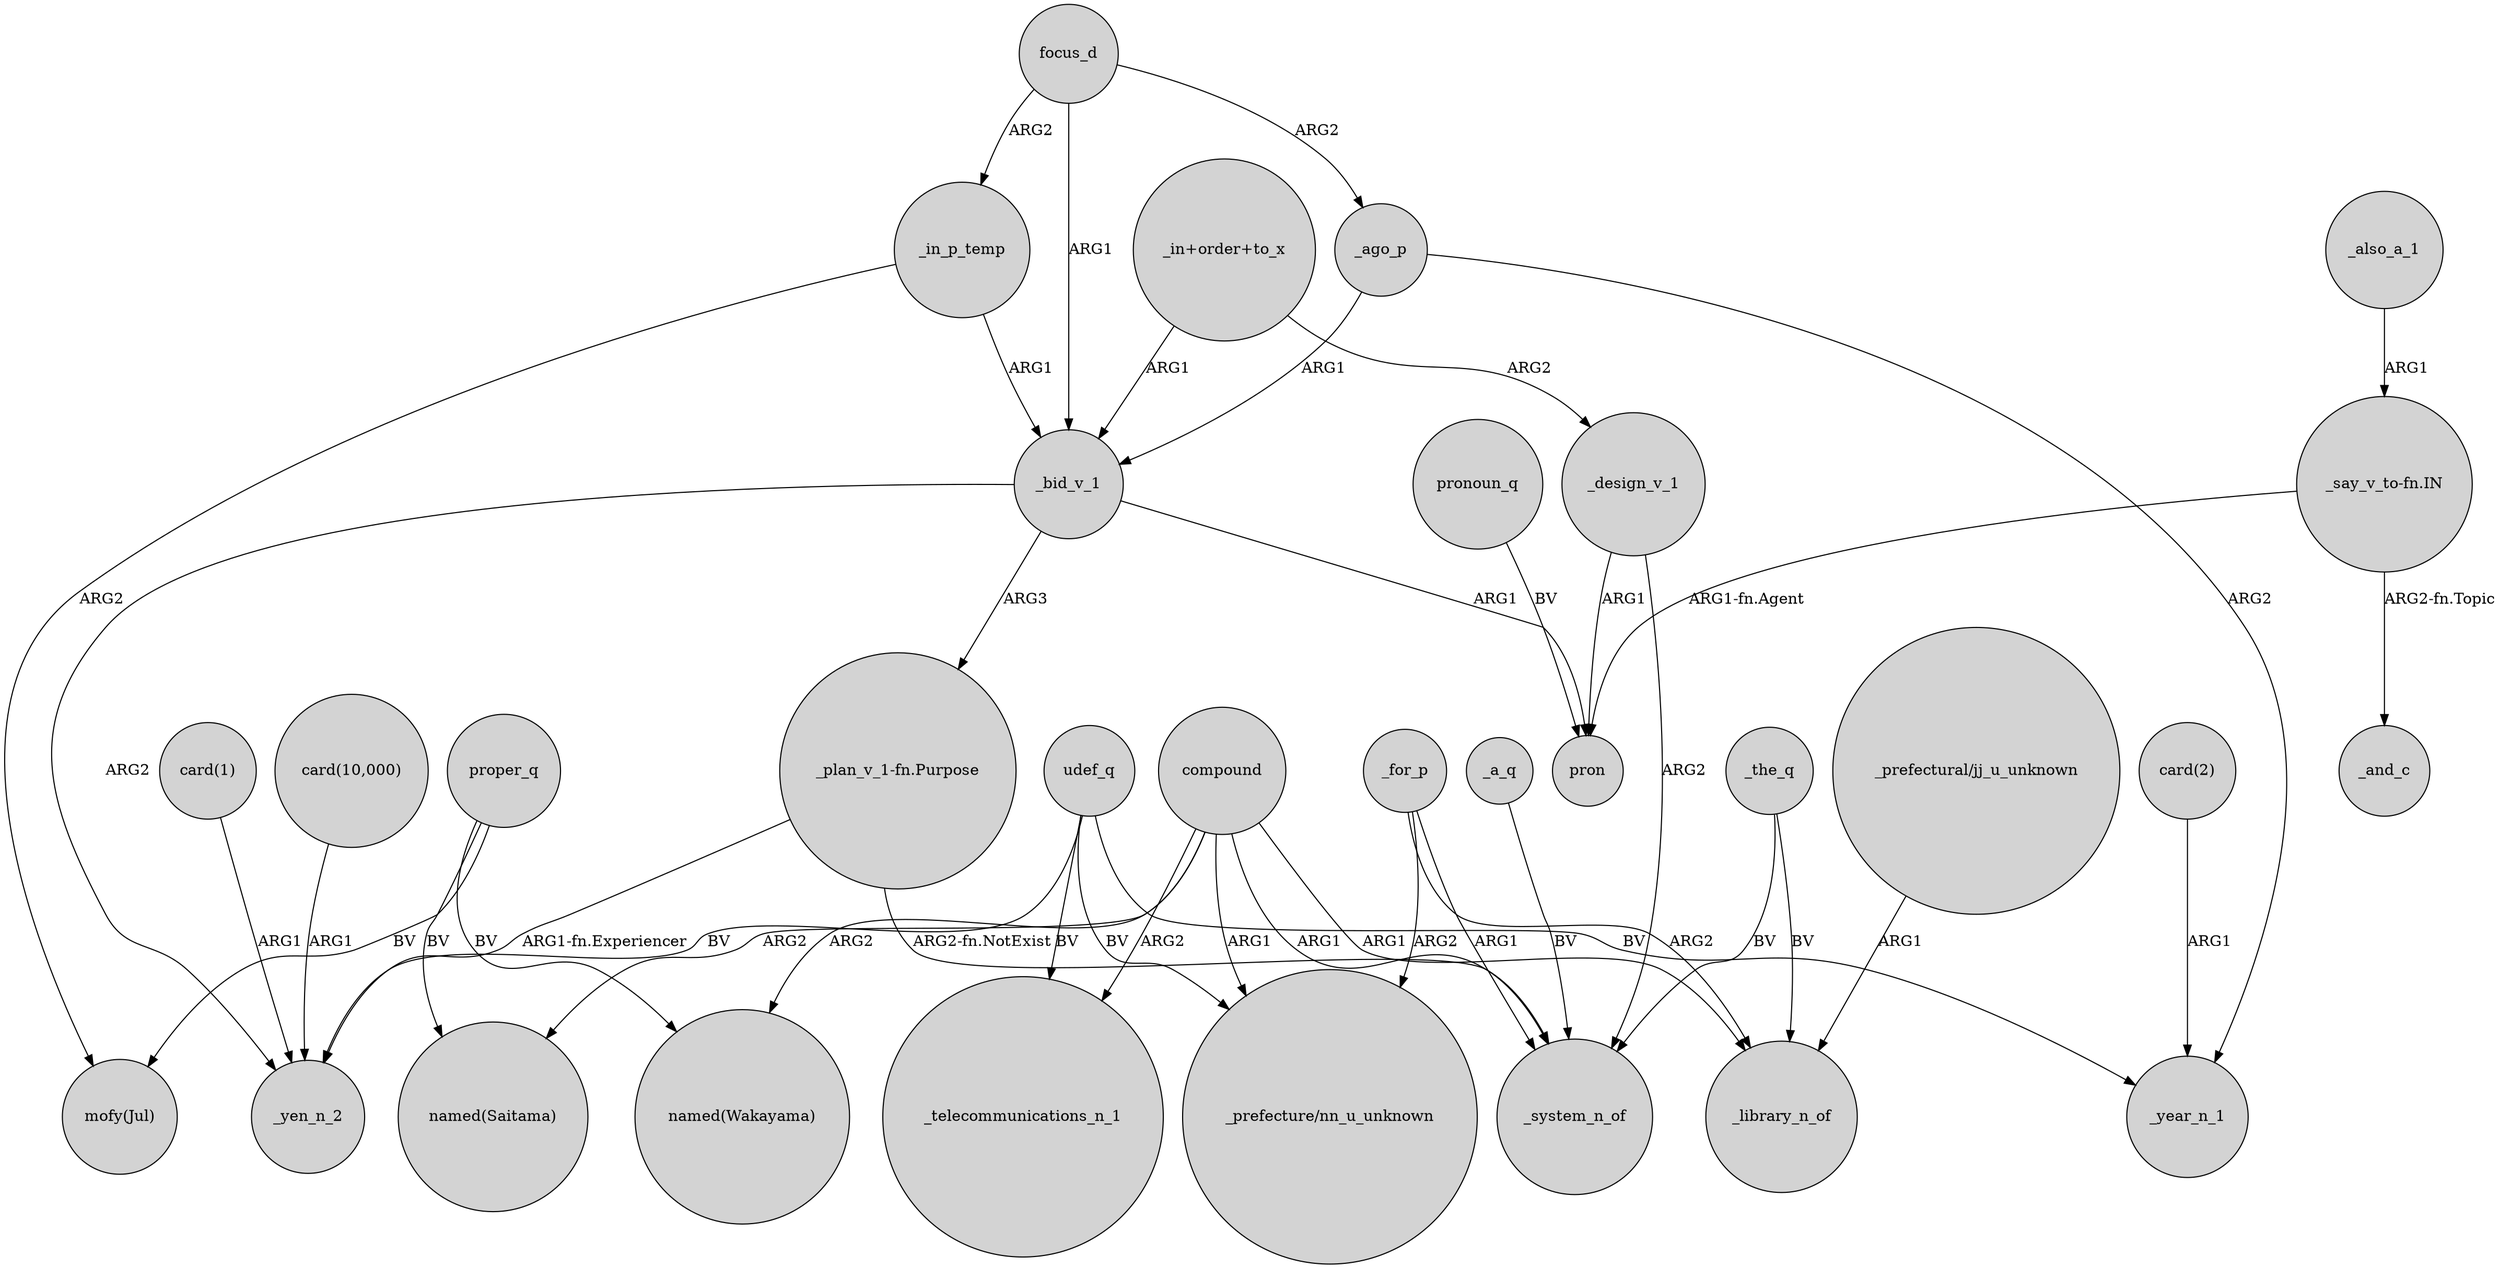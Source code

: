digraph {
	node [shape=circle style=filled]
	_in_p_temp -> _bid_v_1 [label=ARG1]
	_bid_v_1 -> "_plan_v_1-fn.Purpose" [label=ARG3]
	"_in+order+to_x" -> _bid_v_1 [label=ARG1]
	focus_d -> _in_p_temp [label=ARG2]
	_also_a_1 -> "_say_v_to-fn.IN" [label=ARG1]
	proper_q -> "mofy(Jul)" [label=BV]
	udef_q -> _yen_n_2 [label=BV]
	proper_q -> "named(Wakayama)" [label=BV]
	_design_v_1 -> pron [label=ARG1]
	_ago_p -> _bid_v_1 [label=ARG1]
	compound -> _system_n_of [label=ARG1]
	_bid_v_1 -> _yen_n_2 [label=ARG2]
	"_plan_v_1-fn.Purpose" -> _system_n_of [label="ARG2-fn.NotExist"]
	compound -> _telecommunications_n_1 [label=ARG2]
	compound -> _library_n_of [label=ARG1]
	_for_p -> _system_n_of [label=ARG1]
	"_in+order+to_x" -> _design_v_1 [label=ARG2]
	pronoun_q -> pron [label=BV]
	_the_q -> _library_n_of [label=BV]
	_ago_p -> _year_n_1 [label=ARG2]
	focus_d -> _bid_v_1 [label=ARG1]
	_in_p_temp -> "mofy(Jul)" [label=ARG2]
	compound -> "_prefecture/nn_u_unknown" [label=ARG1]
	"card(2)" -> _year_n_1 [label=ARG1]
	udef_q -> "_prefecture/nn_u_unknown" [label=BV]
	"_say_v_to-fn.IN" -> _and_c [label="ARG2-fn.Topic"]
	compound -> "named(Saitama)" [label=ARG2]
	udef_q -> _telecommunications_n_1 [label=BV]
	"card(1)" -> _yen_n_2 [label=ARG1]
	proper_q -> "named(Saitama)" [label=BV]
	"_say_v_to-fn.IN" -> pron [label="ARG1-fn.Agent"]
	"card(10,000)" -> _yen_n_2 [label=ARG1]
	_design_v_1 -> _system_n_of [label=ARG2]
	_a_q -> _system_n_of [label=BV]
	_bid_v_1 -> pron [label=ARG1]
	focus_d -> _ago_p [label=ARG2]
	udef_q -> _year_n_1 [label=BV]
	_the_q -> _system_n_of [label=BV]
	compound -> "named(Wakayama)" [label=ARG2]
	_for_p -> "_prefecture/nn_u_unknown" [label=ARG2]
	"_plan_v_1-fn.Purpose" -> _yen_n_2 [label="ARG1-fn.Experiencer"]
	_for_p -> _library_n_of [label=ARG2]
	"_prefectural/jj_u_unknown" -> _library_n_of [label=ARG1]
}
